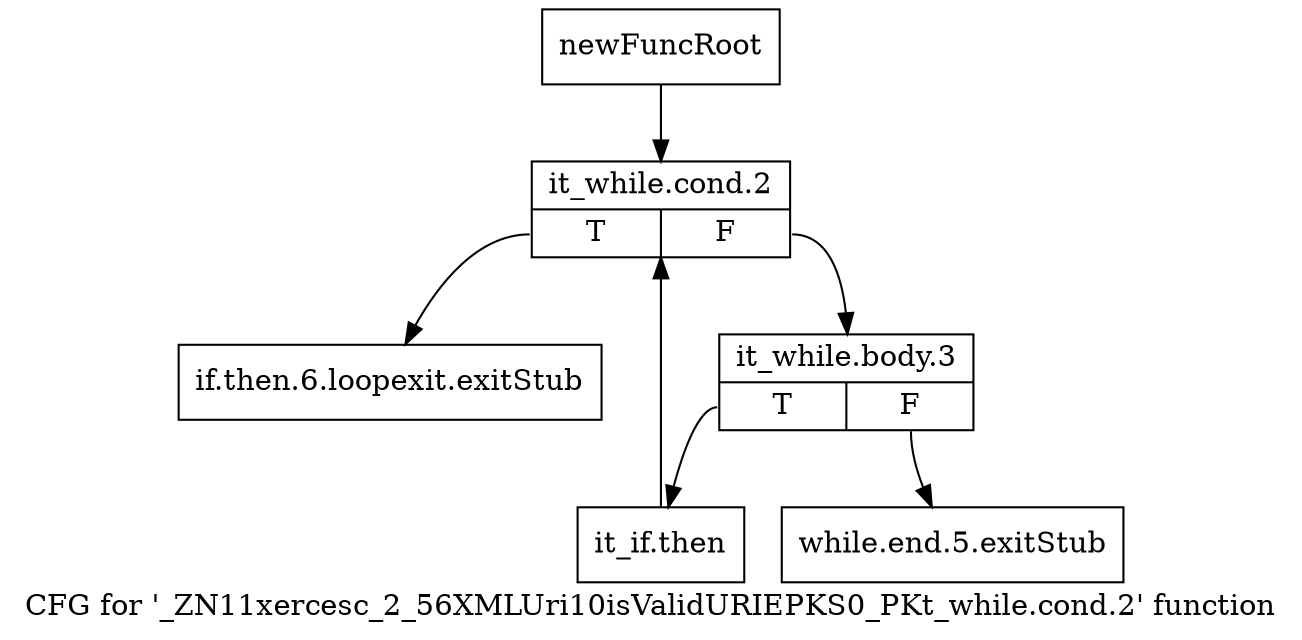 digraph "CFG for '_ZN11xercesc_2_56XMLUri10isValidURIEPKS0_PKt_while.cond.2' function" {
	label="CFG for '_ZN11xercesc_2_56XMLUri10isValidURIEPKS0_PKt_while.cond.2' function";

	Node0x9bc56c0 [shape=record,label="{newFuncRoot}"];
	Node0x9bc56c0 -> Node0x9bc57b0;
	Node0x9bc5710 [shape=record,label="{if.then.6.loopexit.exitStub}"];
	Node0x9bc5760 [shape=record,label="{while.end.5.exitStub}"];
	Node0x9bc57b0 [shape=record,label="{it_while.cond.2|{<s0>T|<s1>F}}"];
	Node0x9bc57b0:s0 -> Node0x9bc5710;
	Node0x9bc57b0:s1 -> Node0x9bc5800;
	Node0x9bc5800 [shape=record,label="{it_while.body.3|{<s0>T|<s1>F}}"];
	Node0x9bc5800:s0 -> Node0x9bc5850;
	Node0x9bc5800:s1 -> Node0x9bc5760;
	Node0x9bc5850 [shape=record,label="{it_if.then}"];
	Node0x9bc5850 -> Node0x9bc57b0;
}
